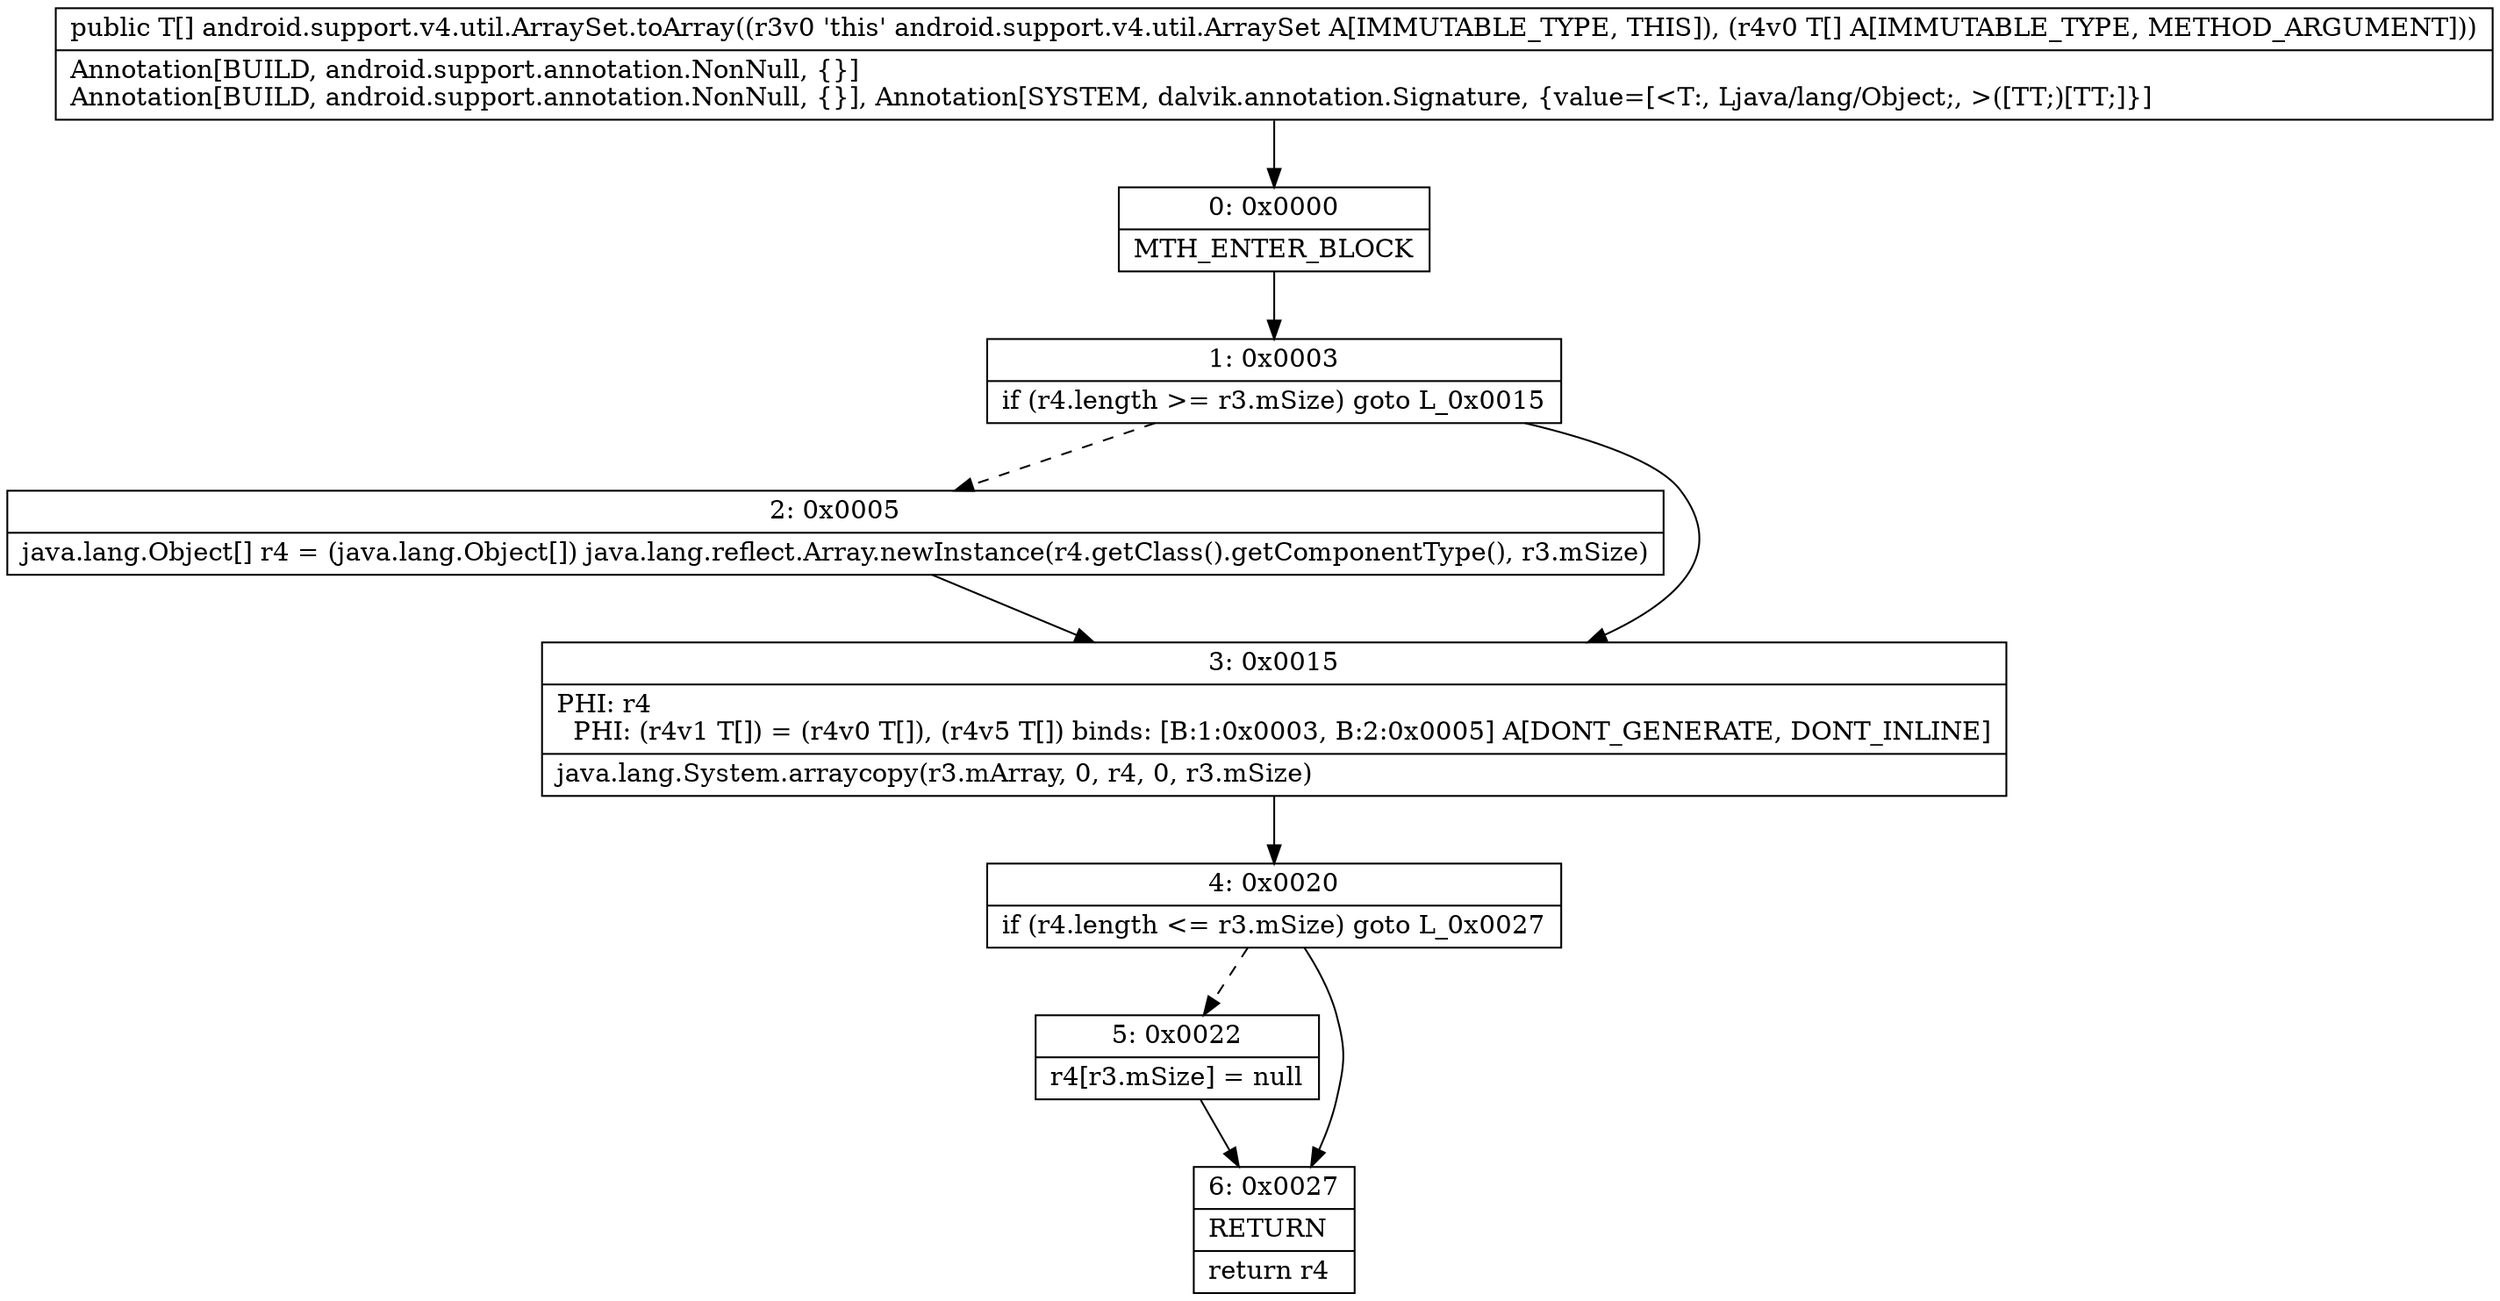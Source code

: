 digraph "CFG forandroid.support.v4.util.ArraySet.toArray([Ljava\/lang\/Object;)[Ljava\/lang\/Object;" {
Node_0 [shape=record,label="{0\:\ 0x0000|MTH_ENTER_BLOCK\l}"];
Node_1 [shape=record,label="{1\:\ 0x0003|if (r4.length \>= r3.mSize) goto L_0x0015\l}"];
Node_2 [shape=record,label="{2\:\ 0x0005|java.lang.Object[] r4 = (java.lang.Object[]) java.lang.reflect.Array.newInstance(r4.getClass().getComponentType(), r3.mSize)\l}"];
Node_3 [shape=record,label="{3\:\ 0x0015|PHI: r4 \l  PHI: (r4v1 T[]) = (r4v0 T[]), (r4v5 T[]) binds: [B:1:0x0003, B:2:0x0005] A[DONT_GENERATE, DONT_INLINE]\l|java.lang.System.arraycopy(r3.mArray, 0, r4, 0, r3.mSize)\l}"];
Node_4 [shape=record,label="{4\:\ 0x0020|if (r4.length \<= r3.mSize) goto L_0x0027\l}"];
Node_5 [shape=record,label="{5\:\ 0x0022|r4[r3.mSize] = null\l}"];
Node_6 [shape=record,label="{6\:\ 0x0027|RETURN\l|return r4\l}"];
MethodNode[shape=record,label="{public T[] android.support.v4.util.ArraySet.toArray((r3v0 'this' android.support.v4.util.ArraySet A[IMMUTABLE_TYPE, THIS]), (r4v0 T[] A[IMMUTABLE_TYPE, METHOD_ARGUMENT]))  | Annotation[BUILD, android.support.annotation.NonNull, \{\}]\lAnnotation[BUILD, android.support.annotation.NonNull, \{\}], Annotation[SYSTEM, dalvik.annotation.Signature, \{value=[\<T:, Ljava\/lang\/Object;, \>([TT;)[TT;]\}]\l}"];
MethodNode -> Node_0;
Node_0 -> Node_1;
Node_1 -> Node_2[style=dashed];
Node_1 -> Node_3;
Node_2 -> Node_3;
Node_3 -> Node_4;
Node_4 -> Node_5[style=dashed];
Node_4 -> Node_6;
Node_5 -> Node_6;
}

